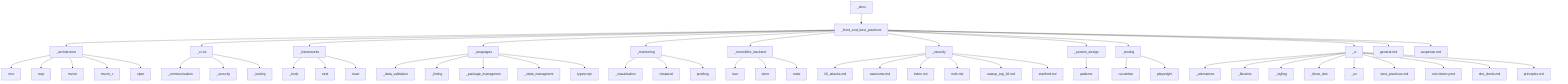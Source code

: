 graph TD
  A[_docs]
  A1[_front_end_best_practices]
  A --> A1
  A1 --> B[_architecture]
  A1 --> C[_ci-cd]
  A1 --> D[_frameworks]
  A1 --> E[_languages]
  A1 --> F[_monitoring]
  A1 --> G[_monolithic_backend]
  A1 --> H[_security]
  A1 --> I[_system_design]
  A1 --> J[_testing]
  A1 --> K[_ui]
  A1 --> L[general.md]
  A1 --> M[suspense.md]

  %% Architecture
  B --> B1[mvc]
  B --> B2[mvp]
  B --> B3[mvvm]
  B --> B4[mvvm_c]
  B --> B5[viper]

  %% CI/CD
  C --> C1[_communication]
  C --> C2[_security]
  C --> C3[_testing]

  %% Frameworks
  D --> D1[_tools]
  D --> D2[next]
  D --> D3[react]

  %% Languages
  E --> E1[_data_validaiton]
  E --> E2[_linting]
  E --> E3[_package_managment]
  E --> E4[_state_managment]
  E --> E5[typescript]

  %% Monitoring
  F --> F1[_visualization]
  F --> F2[mixpanel]
  F --> F3[posthog]

  %% Monolithic Backend
  G --> G1[bun]
  G --> G2[deno]
  G --> G3[node]

  %% Security
  H --> H1[10_attacks.md]
  H --> H2[awesome.md]
  H --> H3[index.md]
  H --> H4[mdn.md]
  H --> H5[owasp_top_10.md]
  H --> H6[stanford.md]

  %% System Design
  I --> I1[patterns]

  %% Testing
  J --> J1[cucumber]
  J --> J2[playwright]

  %% UI
  K --> K1[_animations]
  K --> K2[_libraries]
  K --> K3[_styling]
  K --> K4[_three_dee]
  K --> K5[_ux]
  K --> K6[best_practices.md]
  K --> K7[concistency.md]
  K --> K8[dos_donts.md]
  K --> K9[principles.md]